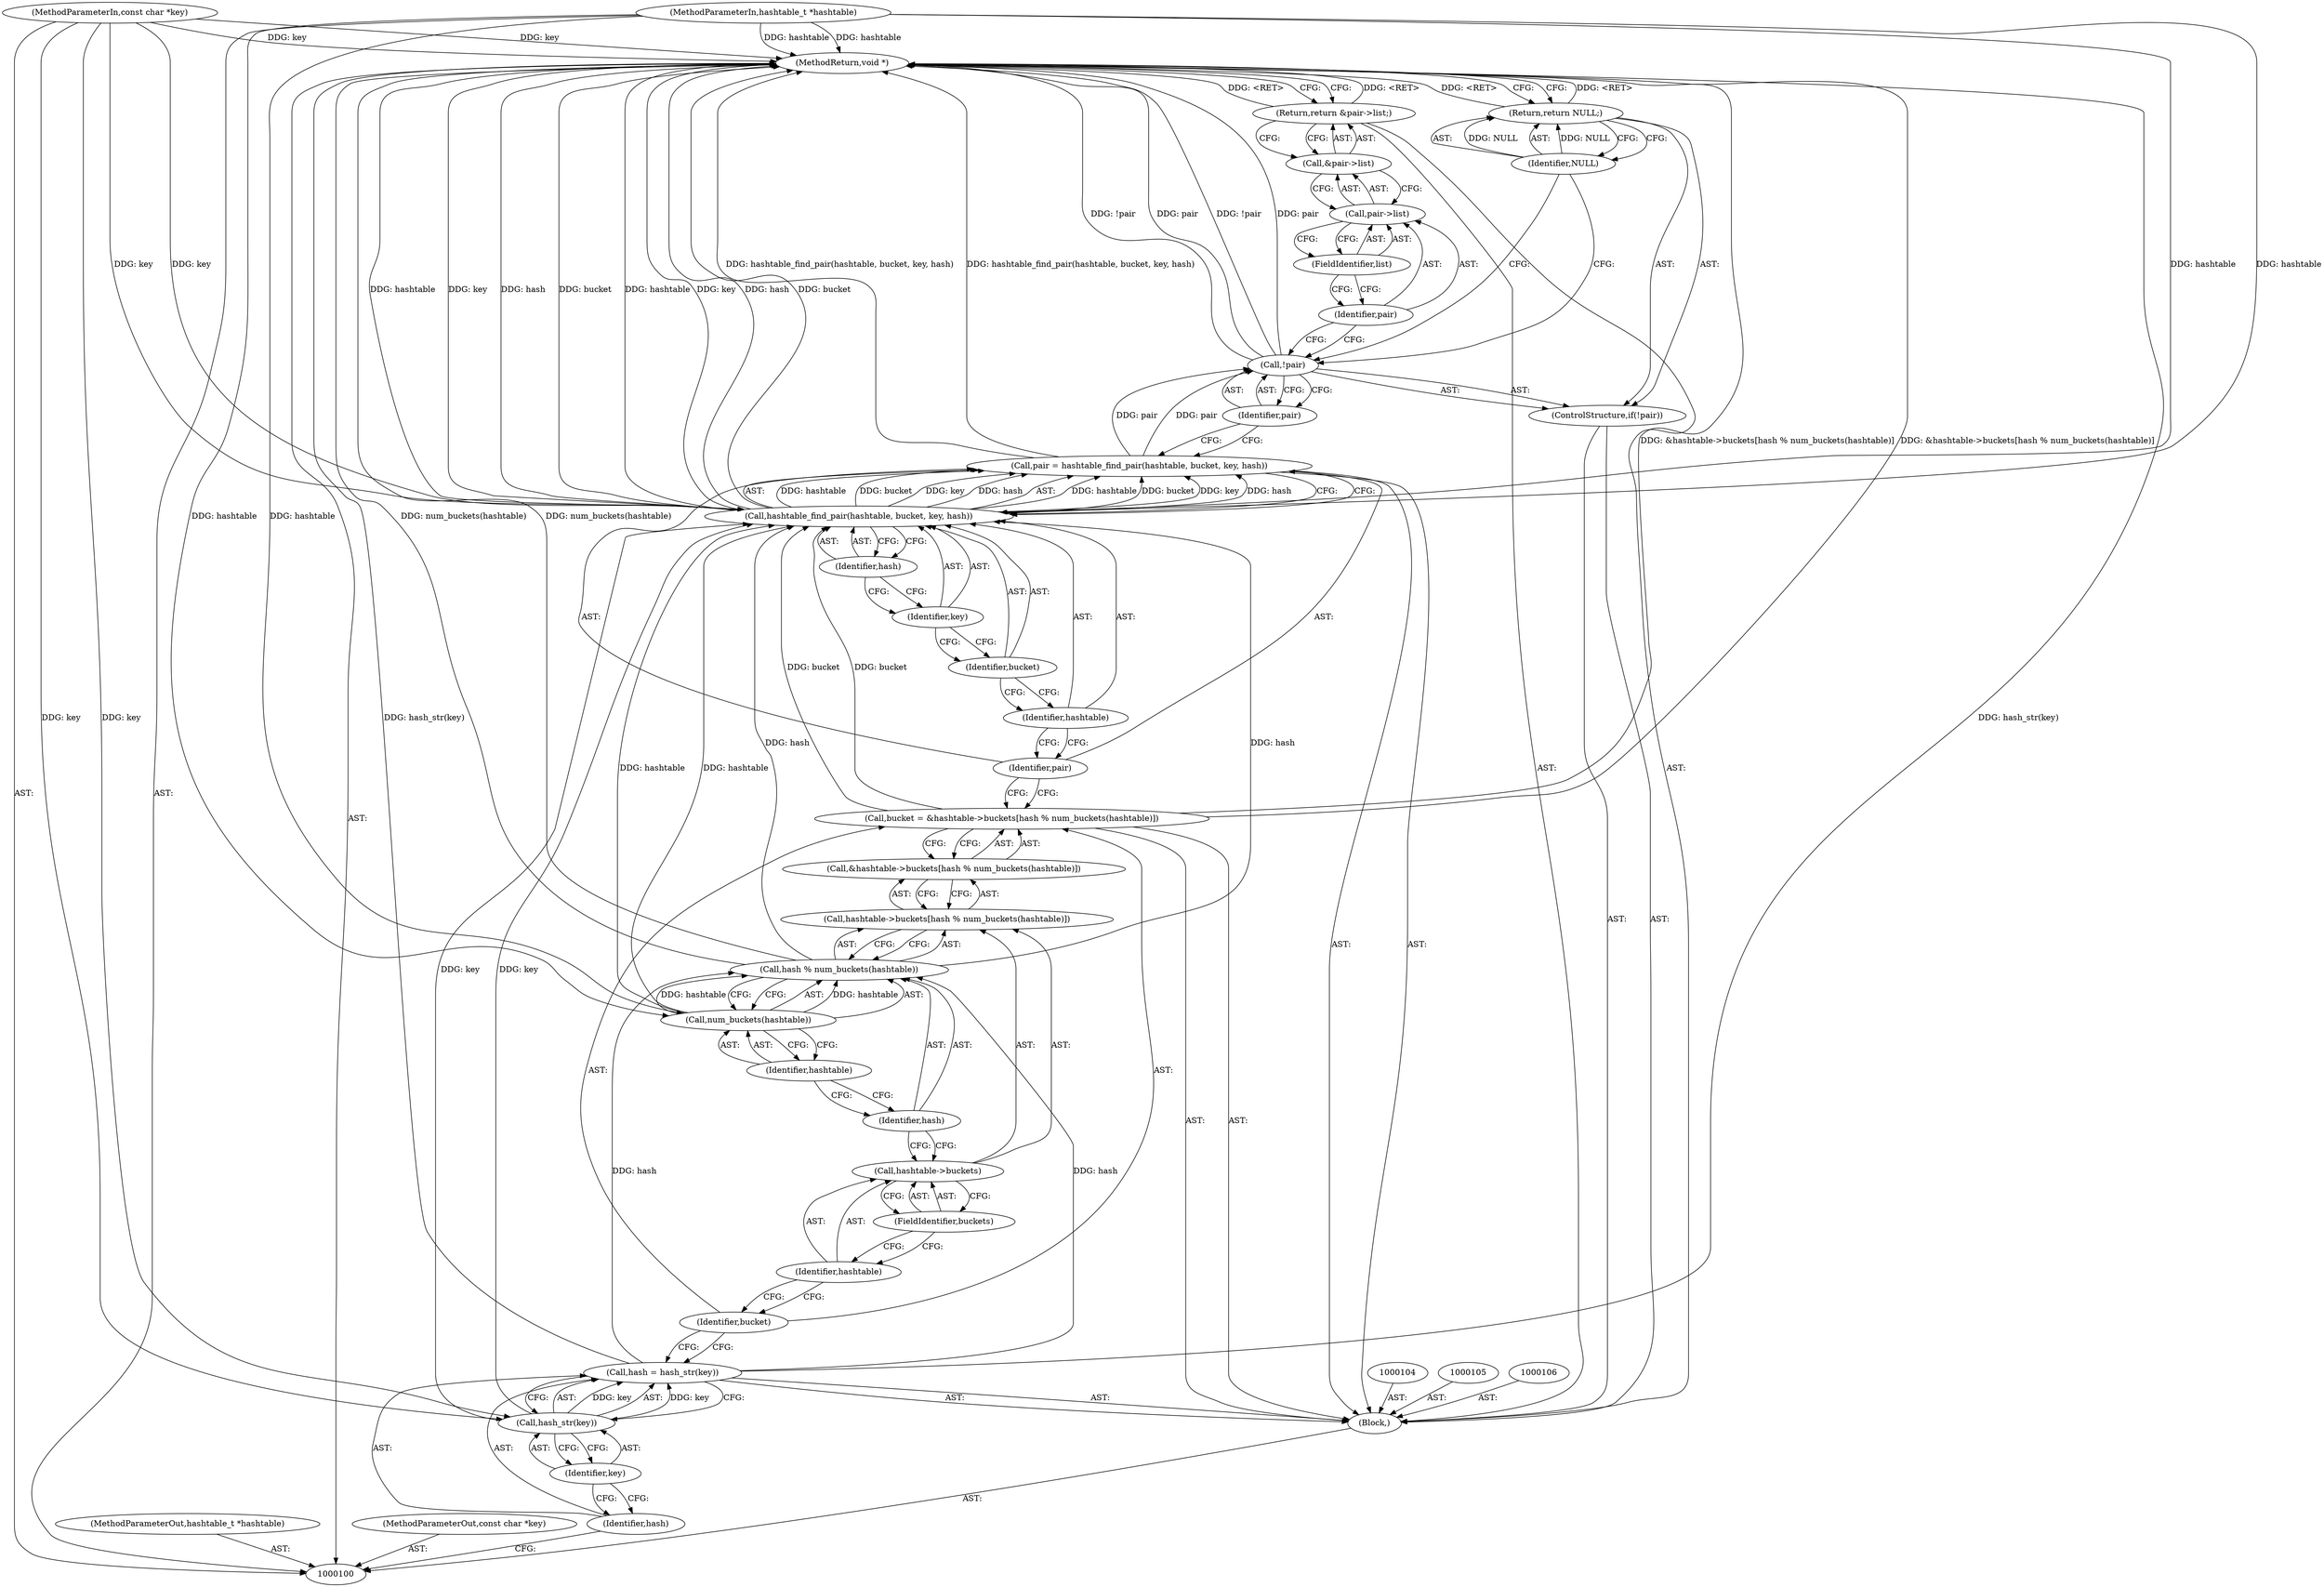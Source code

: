 digraph "1_jansson_8f80c2d83808150724d31793e6ade92749b1faa4_5" {
"1000139" [label="(MethodReturn,void *)"];
"1000101" [label="(MethodParameterIn,hashtable_t *hashtable)"];
"1000192" [label="(MethodParameterOut,hashtable_t *hashtable)"];
"1000102" [label="(MethodParameterIn,const char *key)"];
"1000193" [label="(MethodParameterOut,const char *key)"];
"1000124" [label="(Call,hashtable_find_pair(hashtable, bucket, key, hash))"];
"1000125" [label="(Identifier,hashtable)"];
"1000126" [label="(Identifier,bucket)"];
"1000122" [label="(Call,pair = hashtable_find_pair(hashtable, bucket, key, hash))"];
"1000123" [label="(Identifier,pair)"];
"1000127" [label="(Identifier,key)"];
"1000128" [label="(Identifier,hash)"];
"1000129" [label="(ControlStructure,if(!pair))"];
"1000130" [label="(Call,!pair)"];
"1000131" [label="(Identifier,pair)"];
"1000133" [label="(Identifier,NULL)"];
"1000132" [label="(Return,return NULL;)"];
"1000135" [label="(Call,&pair->list)"];
"1000136" [label="(Call,pair->list)"];
"1000137" [label="(Identifier,pair)"];
"1000138" [label="(FieldIdentifier,list)"];
"1000134" [label="(Return,return &pair->list;)"];
"1000103" [label="(Block,)"];
"1000109" [label="(Call,hash_str(key))"];
"1000110" [label="(Identifier,key)"];
"1000107" [label="(Call,hash = hash_str(key))"];
"1000108" [label="(Identifier,hash)"];
"1000113" [label="(Call,&hashtable->buckets[hash % num_buckets(hashtable)])"];
"1000114" [label="(Call,hashtable->buckets[hash % num_buckets(hashtable)])"];
"1000115" [label="(Call,hashtable->buckets)"];
"1000116" [label="(Identifier,hashtable)"];
"1000117" [label="(FieldIdentifier,buckets)"];
"1000118" [label="(Call,hash % num_buckets(hashtable))"];
"1000119" [label="(Identifier,hash)"];
"1000111" [label="(Call,bucket = &hashtable->buckets[hash % num_buckets(hashtable)])"];
"1000112" [label="(Identifier,bucket)"];
"1000120" [label="(Call,num_buckets(hashtable))"];
"1000121" [label="(Identifier,hashtable)"];
"1000139" -> "1000100"  [label="AST: "];
"1000139" -> "1000132"  [label="CFG: "];
"1000139" -> "1000134"  [label="CFG: "];
"1000124" -> "1000139"  [label="DDG: hashtable"];
"1000124" -> "1000139"  [label="DDG: key"];
"1000124" -> "1000139"  [label="DDG: hash"];
"1000124" -> "1000139"  [label="DDG: bucket"];
"1000102" -> "1000139"  [label="DDG: key"];
"1000107" -> "1000139"  [label="DDG: hash_str(key)"];
"1000130" -> "1000139"  [label="DDG: !pair"];
"1000130" -> "1000139"  [label="DDG: pair"];
"1000111" -> "1000139"  [label="DDG: &hashtable->buckets[hash % num_buckets(hashtable)]"];
"1000101" -> "1000139"  [label="DDG: hashtable"];
"1000118" -> "1000139"  [label="DDG: num_buckets(hashtable)"];
"1000122" -> "1000139"  [label="DDG: hashtable_find_pair(hashtable, bucket, key, hash)"];
"1000134" -> "1000139"  [label="DDG: <RET>"];
"1000132" -> "1000139"  [label="DDG: <RET>"];
"1000101" -> "1000100"  [label="AST: "];
"1000101" -> "1000139"  [label="DDG: hashtable"];
"1000101" -> "1000120"  [label="DDG: hashtable"];
"1000101" -> "1000124"  [label="DDG: hashtable"];
"1000192" -> "1000100"  [label="AST: "];
"1000102" -> "1000100"  [label="AST: "];
"1000102" -> "1000139"  [label="DDG: key"];
"1000102" -> "1000109"  [label="DDG: key"];
"1000102" -> "1000124"  [label="DDG: key"];
"1000193" -> "1000100"  [label="AST: "];
"1000124" -> "1000122"  [label="AST: "];
"1000124" -> "1000128"  [label="CFG: "];
"1000125" -> "1000124"  [label="AST: "];
"1000126" -> "1000124"  [label="AST: "];
"1000127" -> "1000124"  [label="AST: "];
"1000128" -> "1000124"  [label="AST: "];
"1000122" -> "1000124"  [label="CFG: "];
"1000124" -> "1000139"  [label="DDG: hashtable"];
"1000124" -> "1000139"  [label="DDG: key"];
"1000124" -> "1000139"  [label="DDG: hash"];
"1000124" -> "1000139"  [label="DDG: bucket"];
"1000124" -> "1000122"  [label="DDG: hashtable"];
"1000124" -> "1000122"  [label="DDG: bucket"];
"1000124" -> "1000122"  [label="DDG: key"];
"1000124" -> "1000122"  [label="DDG: hash"];
"1000120" -> "1000124"  [label="DDG: hashtable"];
"1000101" -> "1000124"  [label="DDG: hashtable"];
"1000111" -> "1000124"  [label="DDG: bucket"];
"1000109" -> "1000124"  [label="DDG: key"];
"1000102" -> "1000124"  [label="DDG: key"];
"1000118" -> "1000124"  [label="DDG: hash"];
"1000125" -> "1000124"  [label="AST: "];
"1000125" -> "1000123"  [label="CFG: "];
"1000126" -> "1000125"  [label="CFG: "];
"1000126" -> "1000124"  [label="AST: "];
"1000126" -> "1000125"  [label="CFG: "];
"1000127" -> "1000126"  [label="CFG: "];
"1000122" -> "1000103"  [label="AST: "];
"1000122" -> "1000124"  [label="CFG: "];
"1000123" -> "1000122"  [label="AST: "];
"1000124" -> "1000122"  [label="AST: "];
"1000131" -> "1000122"  [label="CFG: "];
"1000122" -> "1000139"  [label="DDG: hashtable_find_pair(hashtable, bucket, key, hash)"];
"1000124" -> "1000122"  [label="DDG: hashtable"];
"1000124" -> "1000122"  [label="DDG: bucket"];
"1000124" -> "1000122"  [label="DDG: key"];
"1000124" -> "1000122"  [label="DDG: hash"];
"1000122" -> "1000130"  [label="DDG: pair"];
"1000123" -> "1000122"  [label="AST: "];
"1000123" -> "1000111"  [label="CFG: "];
"1000125" -> "1000123"  [label="CFG: "];
"1000127" -> "1000124"  [label="AST: "];
"1000127" -> "1000126"  [label="CFG: "];
"1000128" -> "1000127"  [label="CFG: "];
"1000128" -> "1000124"  [label="AST: "];
"1000128" -> "1000127"  [label="CFG: "];
"1000124" -> "1000128"  [label="CFG: "];
"1000129" -> "1000103"  [label="AST: "];
"1000130" -> "1000129"  [label="AST: "];
"1000132" -> "1000129"  [label="AST: "];
"1000130" -> "1000129"  [label="AST: "];
"1000130" -> "1000131"  [label="CFG: "];
"1000131" -> "1000130"  [label="AST: "];
"1000133" -> "1000130"  [label="CFG: "];
"1000137" -> "1000130"  [label="CFG: "];
"1000130" -> "1000139"  [label="DDG: !pair"];
"1000130" -> "1000139"  [label="DDG: pair"];
"1000122" -> "1000130"  [label="DDG: pair"];
"1000131" -> "1000130"  [label="AST: "];
"1000131" -> "1000122"  [label="CFG: "];
"1000130" -> "1000131"  [label="CFG: "];
"1000133" -> "1000132"  [label="AST: "];
"1000133" -> "1000130"  [label="CFG: "];
"1000132" -> "1000133"  [label="CFG: "];
"1000133" -> "1000132"  [label="DDG: NULL"];
"1000132" -> "1000129"  [label="AST: "];
"1000132" -> "1000133"  [label="CFG: "];
"1000133" -> "1000132"  [label="AST: "];
"1000139" -> "1000132"  [label="CFG: "];
"1000132" -> "1000139"  [label="DDG: <RET>"];
"1000133" -> "1000132"  [label="DDG: NULL"];
"1000135" -> "1000134"  [label="AST: "];
"1000135" -> "1000136"  [label="CFG: "];
"1000136" -> "1000135"  [label="AST: "];
"1000134" -> "1000135"  [label="CFG: "];
"1000136" -> "1000135"  [label="AST: "];
"1000136" -> "1000138"  [label="CFG: "];
"1000137" -> "1000136"  [label="AST: "];
"1000138" -> "1000136"  [label="AST: "];
"1000135" -> "1000136"  [label="CFG: "];
"1000137" -> "1000136"  [label="AST: "];
"1000137" -> "1000130"  [label="CFG: "];
"1000138" -> "1000137"  [label="CFG: "];
"1000138" -> "1000136"  [label="AST: "];
"1000138" -> "1000137"  [label="CFG: "];
"1000136" -> "1000138"  [label="CFG: "];
"1000134" -> "1000103"  [label="AST: "];
"1000134" -> "1000135"  [label="CFG: "];
"1000135" -> "1000134"  [label="AST: "];
"1000139" -> "1000134"  [label="CFG: "];
"1000134" -> "1000139"  [label="DDG: <RET>"];
"1000103" -> "1000100"  [label="AST: "];
"1000104" -> "1000103"  [label="AST: "];
"1000105" -> "1000103"  [label="AST: "];
"1000106" -> "1000103"  [label="AST: "];
"1000107" -> "1000103"  [label="AST: "];
"1000111" -> "1000103"  [label="AST: "];
"1000122" -> "1000103"  [label="AST: "];
"1000129" -> "1000103"  [label="AST: "];
"1000134" -> "1000103"  [label="AST: "];
"1000109" -> "1000107"  [label="AST: "];
"1000109" -> "1000110"  [label="CFG: "];
"1000110" -> "1000109"  [label="AST: "];
"1000107" -> "1000109"  [label="CFG: "];
"1000109" -> "1000107"  [label="DDG: key"];
"1000102" -> "1000109"  [label="DDG: key"];
"1000109" -> "1000124"  [label="DDG: key"];
"1000110" -> "1000109"  [label="AST: "];
"1000110" -> "1000108"  [label="CFG: "];
"1000109" -> "1000110"  [label="CFG: "];
"1000107" -> "1000103"  [label="AST: "];
"1000107" -> "1000109"  [label="CFG: "];
"1000108" -> "1000107"  [label="AST: "];
"1000109" -> "1000107"  [label="AST: "];
"1000112" -> "1000107"  [label="CFG: "];
"1000107" -> "1000139"  [label="DDG: hash_str(key)"];
"1000109" -> "1000107"  [label="DDG: key"];
"1000107" -> "1000118"  [label="DDG: hash"];
"1000108" -> "1000107"  [label="AST: "];
"1000108" -> "1000100"  [label="CFG: "];
"1000110" -> "1000108"  [label="CFG: "];
"1000113" -> "1000111"  [label="AST: "];
"1000113" -> "1000114"  [label="CFG: "];
"1000114" -> "1000113"  [label="AST: "];
"1000111" -> "1000113"  [label="CFG: "];
"1000114" -> "1000113"  [label="AST: "];
"1000114" -> "1000118"  [label="CFG: "];
"1000115" -> "1000114"  [label="AST: "];
"1000118" -> "1000114"  [label="AST: "];
"1000113" -> "1000114"  [label="CFG: "];
"1000115" -> "1000114"  [label="AST: "];
"1000115" -> "1000117"  [label="CFG: "];
"1000116" -> "1000115"  [label="AST: "];
"1000117" -> "1000115"  [label="AST: "];
"1000119" -> "1000115"  [label="CFG: "];
"1000116" -> "1000115"  [label="AST: "];
"1000116" -> "1000112"  [label="CFG: "];
"1000117" -> "1000116"  [label="CFG: "];
"1000117" -> "1000115"  [label="AST: "];
"1000117" -> "1000116"  [label="CFG: "];
"1000115" -> "1000117"  [label="CFG: "];
"1000118" -> "1000114"  [label="AST: "];
"1000118" -> "1000120"  [label="CFG: "];
"1000119" -> "1000118"  [label="AST: "];
"1000120" -> "1000118"  [label="AST: "];
"1000114" -> "1000118"  [label="CFG: "];
"1000118" -> "1000139"  [label="DDG: num_buckets(hashtable)"];
"1000107" -> "1000118"  [label="DDG: hash"];
"1000120" -> "1000118"  [label="DDG: hashtable"];
"1000118" -> "1000124"  [label="DDG: hash"];
"1000119" -> "1000118"  [label="AST: "];
"1000119" -> "1000115"  [label="CFG: "];
"1000121" -> "1000119"  [label="CFG: "];
"1000111" -> "1000103"  [label="AST: "];
"1000111" -> "1000113"  [label="CFG: "];
"1000112" -> "1000111"  [label="AST: "];
"1000113" -> "1000111"  [label="AST: "];
"1000123" -> "1000111"  [label="CFG: "];
"1000111" -> "1000139"  [label="DDG: &hashtable->buckets[hash % num_buckets(hashtable)]"];
"1000111" -> "1000124"  [label="DDG: bucket"];
"1000112" -> "1000111"  [label="AST: "];
"1000112" -> "1000107"  [label="CFG: "];
"1000116" -> "1000112"  [label="CFG: "];
"1000120" -> "1000118"  [label="AST: "];
"1000120" -> "1000121"  [label="CFG: "];
"1000121" -> "1000120"  [label="AST: "];
"1000118" -> "1000120"  [label="CFG: "];
"1000120" -> "1000118"  [label="DDG: hashtable"];
"1000101" -> "1000120"  [label="DDG: hashtable"];
"1000120" -> "1000124"  [label="DDG: hashtable"];
"1000121" -> "1000120"  [label="AST: "];
"1000121" -> "1000119"  [label="CFG: "];
"1000120" -> "1000121"  [label="CFG: "];
}

